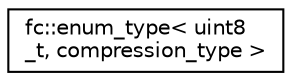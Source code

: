 digraph "Graphical Class Hierarchy"
{
  edge [fontname="Helvetica",fontsize="10",labelfontname="Helvetica",labelfontsize="10"];
  node [fontname="Helvetica",fontsize="10",shape=record];
  rankdir="LR";
  Node0 [label="fc::enum_type\< uint8\l_t, compression_type \>",height=0.2,width=0.4,color="black", fillcolor="white", style="filled",URL="$classfc_1_1enum__type.html"];
}
